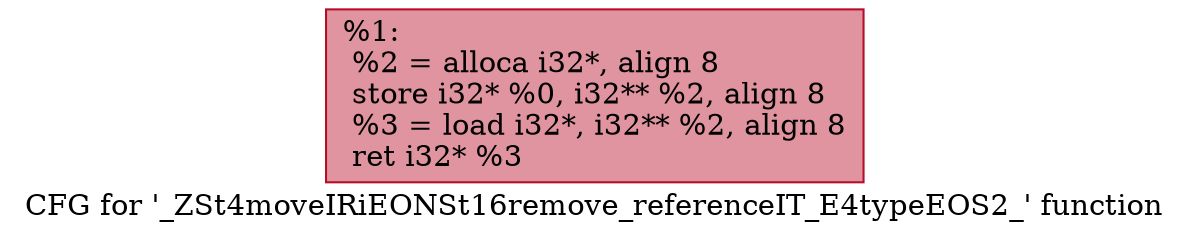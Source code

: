digraph "CFG for '_ZSt4moveIRiEONSt16remove_referenceIT_E4typeEOS2_' function" {
	label="CFG for '_ZSt4moveIRiEONSt16remove_referenceIT_E4typeEOS2_' function";

	Node0x558bbab32620 [shape=record,color="#b70d28ff", style=filled, fillcolor="#b70d2870",label="{%1:\l  %2 = alloca i32*, align 8\l  store i32* %0, i32** %2, align 8\l  %3 = load i32*, i32** %2, align 8\l  ret i32* %3\l}"];
}
